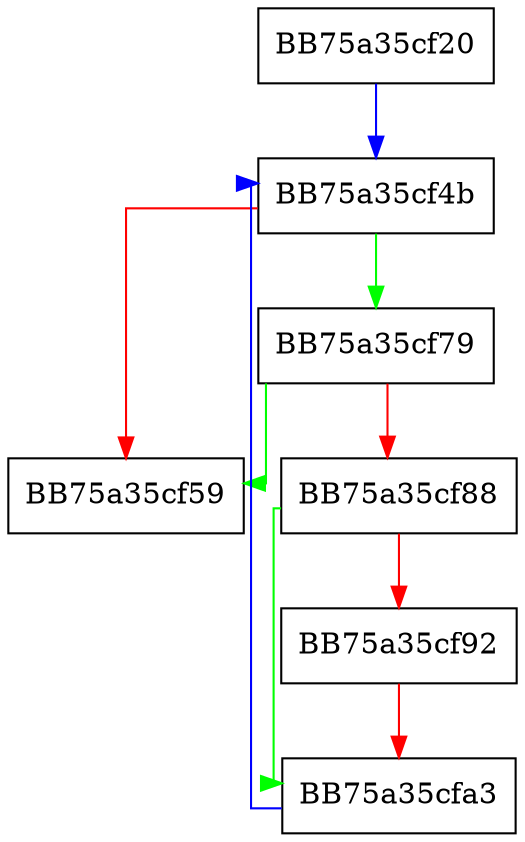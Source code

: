 digraph _Do_call {
  node [shape="box"];
  graph [splines=ortho];
  BB75a35cf20 -> BB75a35cf4b [color="blue"];
  BB75a35cf4b -> BB75a35cf79 [color="green"];
  BB75a35cf4b -> BB75a35cf59 [color="red"];
  BB75a35cf79 -> BB75a35cf59 [color="green"];
  BB75a35cf79 -> BB75a35cf88 [color="red"];
  BB75a35cf88 -> BB75a35cfa3 [color="green"];
  BB75a35cf88 -> BB75a35cf92 [color="red"];
  BB75a35cf92 -> BB75a35cfa3 [color="red"];
  BB75a35cfa3 -> BB75a35cf4b [color="blue"];
}